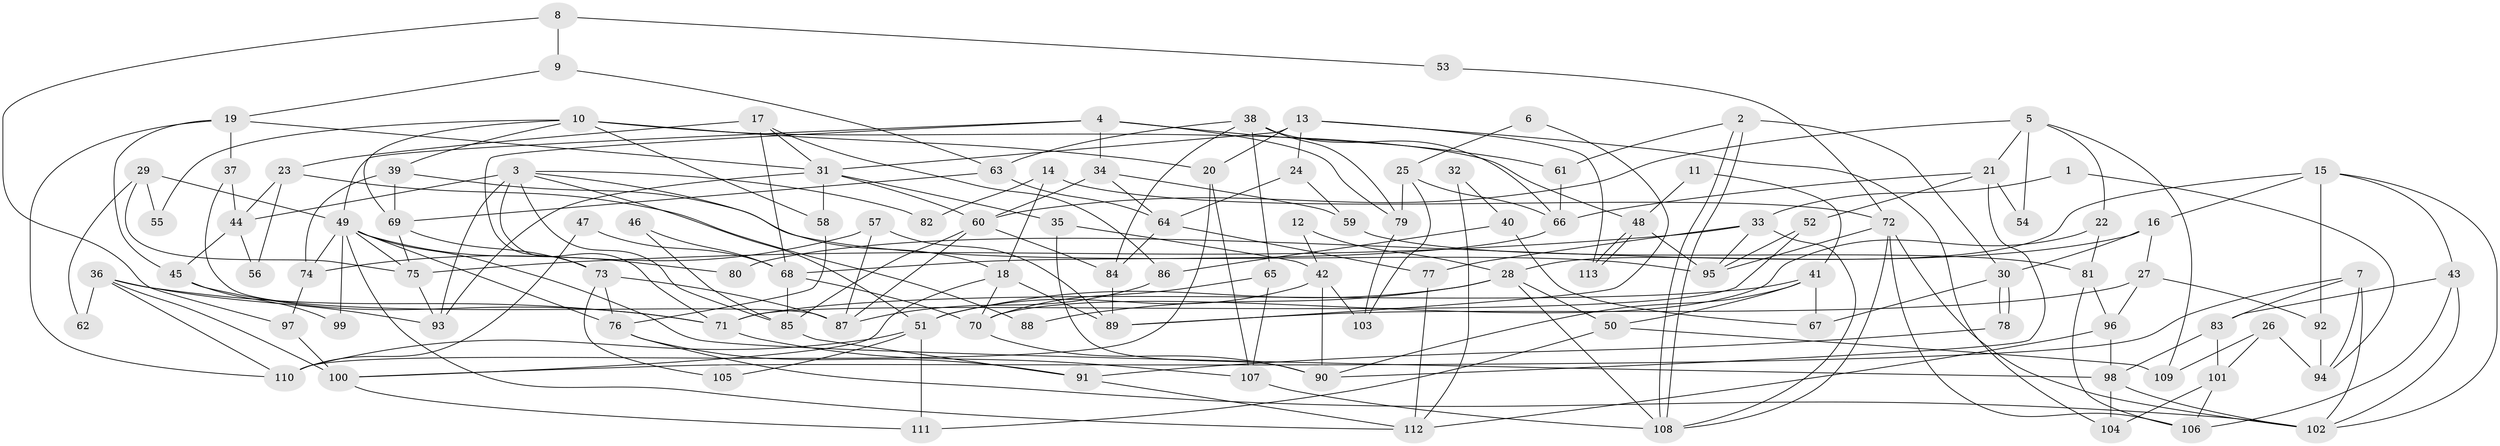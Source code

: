 // coarse degree distribution, {9: 0.03508771929824561, 4: 0.15789473684210525, 5: 0.17543859649122806, 3: 0.10526315789473684, 11: 0.05263157894736842, 6: 0.22807017543859648, 2: 0.10526315789473684, 10: 0.017543859649122806, 8: 0.03508771929824561, 7: 0.08771929824561403}
// Generated by graph-tools (version 1.1) at 2025/45/03/06/25 01:45:10]
// undirected, 113 vertices, 226 edges
graph export_dot {
graph [start="1"]
  node [color=gray90,style=filled];
  1;
  2;
  3;
  4;
  5;
  6;
  7;
  8;
  9;
  10;
  11;
  12;
  13;
  14;
  15;
  16;
  17;
  18;
  19;
  20;
  21;
  22;
  23;
  24;
  25;
  26;
  27;
  28;
  29;
  30;
  31;
  32;
  33;
  34;
  35;
  36;
  37;
  38;
  39;
  40;
  41;
  42;
  43;
  44;
  45;
  46;
  47;
  48;
  49;
  50;
  51;
  52;
  53;
  54;
  55;
  56;
  57;
  58;
  59;
  60;
  61;
  62;
  63;
  64;
  65;
  66;
  67;
  68;
  69;
  70;
  71;
  72;
  73;
  74;
  75;
  76;
  77;
  78;
  79;
  80;
  81;
  82;
  83;
  84;
  85;
  86;
  87;
  88;
  89;
  90;
  91;
  92;
  93;
  94;
  95;
  96;
  97;
  98;
  99;
  100;
  101;
  102;
  103;
  104;
  105;
  106;
  107;
  108;
  109;
  110;
  111;
  112;
  113;
  1 -- 94;
  1 -- 33;
  2 -- 61;
  2 -- 108;
  2 -- 108;
  2 -- 30;
  3 -- 71;
  3 -- 85;
  3 -- 18;
  3 -- 44;
  3 -- 51;
  3 -- 82;
  3 -- 93;
  4 -- 73;
  4 -- 49;
  4 -- 34;
  4 -- 61;
  4 -- 79;
  5 -- 60;
  5 -- 22;
  5 -- 21;
  5 -- 54;
  5 -- 109;
  6 -- 25;
  6 -- 89;
  7 -- 100;
  7 -- 83;
  7 -- 94;
  7 -- 102;
  8 -- 97;
  8 -- 9;
  8 -- 53;
  9 -- 63;
  9 -- 19;
  10 -- 48;
  10 -- 69;
  10 -- 20;
  10 -- 39;
  10 -- 55;
  10 -- 58;
  11 -- 48;
  11 -- 41;
  12 -- 42;
  12 -- 28;
  13 -- 20;
  13 -- 31;
  13 -- 24;
  13 -- 104;
  13 -- 113;
  14 -- 72;
  14 -- 18;
  14 -- 82;
  15 -- 43;
  15 -- 102;
  15 -- 16;
  15 -- 28;
  15 -- 92;
  16 -- 30;
  16 -- 27;
  16 -- 80;
  17 -- 31;
  17 -- 68;
  17 -- 23;
  17 -- 86;
  18 -- 70;
  18 -- 89;
  18 -- 100;
  19 -- 110;
  19 -- 31;
  19 -- 37;
  19 -- 45;
  20 -- 107;
  20 -- 110;
  21 -- 90;
  21 -- 52;
  21 -- 54;
  21 -- 66;
  22 -- 81;
  22 -- 70;
  23 -- 44;
  23 -- 56;
  23 -- 88;
  24 -- 64;
  24 -- 59;
  25 -- 66;
  25 -- 103;
  25 -- 79;
  26 -- 109;
  26 -- 101;
  26 -- 94;
  27 -- 92;
  27 -- 89;
  27 -- 96;
  28 -- 51;
  28 -- 50;
  28 -- 88;
  28 -- 108;
  29 -- 49;
  29 -- 75;
  29 -- 55;
  29 -- 62;
  30 -- 78;
  30 -- 78;
  30 -- 67;
  31 -- 58;
  31 -- 93;
  31 -- 35;
  31 -- 60;
  32 -- 112;
  32 -- 40;
  33 -- 95;
  33 -- 108;
  33 -- 75;
  33 -- 77;
  34 -- 60;
  34 -- 59;
  34 -- 64;
  35 -- 90;
  35 -- 42;
  36 -- 110;
  36 -- 93;
  36 -- 62;
  36 -- 71;
  36 -- 100;
  37 -- 87;
  37 -- 44;
  38 -- 84;
  38 -- 79;
  38 -- 63;
  38 -- 65;
  38 -- 66;
  39 -- 95;
  39 -- 69;
  39 -- 74;
  40 -- 86;
  40 -- 67;
  41 -- 90;
  41 -- 71;
  41 -- 50;
  41 -- 67;
  42 -- 51;
  42 -- 90;
  42 -- 103;
  43 -- 106;
  43 -- 102;
  43 -- 83;
  44 -- 45;
  44 -- 56;
  45 -- 71;
  45 -- 99;
  46 -- 85;
  46 -- 68;
  47 -- 110;
  47 -- 68;
  48 -- 113;
  48 -- 113;
  48 -- 95;
  49 -- 112;
  49 -- 75;
  49 -- 74;
  49 -- 76;
  49 -- 80;
  49 -- 98;
  49 -- 99;
  50 -- 109;
  50 -- 111;
  51 -- 111;
  51 -- 105;
  51 -- 110;
  52 -- 71;
  52 -- 95;
  53 -- 72;
  57 -- 89;
  57 -- 74;
  57 -- 87;
  58 -- 76;
  59 -- 81;
  60 -- 87;
  60 -- 84;
  60 -- 85;
  61 -- 66;
  63 -- 64;
  63 -- 69;
  64 -- 84;
  64 -- 77;
  65 -- 107;
  65 -- 70;
  66 -- 68;
  68 -- 85;
  68 -- 70;
  69 -- 73;
  69 -- 75;
  70 -- 90;
  71 -- 107;
  72 -- 102;
  72 -- 108;
  72 -- 95;
  72 -- 106;
  73 -- 76;
  73 -- 87;
  73 -- 105;
  74 -- 97;
  75 -- 93;
  76 -- 102;
  76 -- 91;
  77 -- 112;
  78 -- 91;
  79 -- 103;
  81 -- 96;
  81 -- 106;
  83 -- 98;
  83 -- 101;
  84 -- 89;
  85 -- 91;
  86 -- 87;
  91 -- 112;
  92 -- 94;
  96 -- 98;
  96 -- 112;
  97 -- 100;
  98 -- 104;
  98 -- 102;
  100 -- 111;
  101 -- 106;
  101 -- 104;
  107 -- 108;
}
